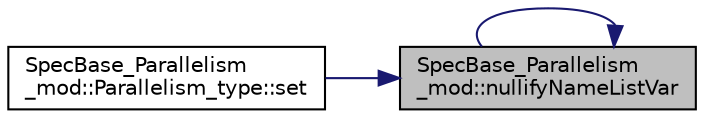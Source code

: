 digraph "SpecBase_Parallelism_mod::nullifyNameListVar"
{
 // LATEX_PDF_SIZE
  edge [fontname="Helvetica",fontsize="10",labelfontname="Helvetica",labelfontsize="10"];
  node [fontname="Helvetica",fontsize="10",shape=record];
  rankdir="RL";
  Node1 [label="SpecBase_Parallelism\l_mod::nullifyNameListVar",height=0.2,width=0.4,color="black", fillcolor="grey75", style="filled", fontcolor="black",tooltip=" "];
  Node1 -> Node1 [dir="back",color="midnightblue",fontsize="10",style="solid",fontname="Helvetica"];
  Node1 -> Node2 [dir="back",color="midnightblue",fontsize="10",style="solid",fontname="Helvetica"];
  Node2 [label="SpecBase_Parallelism\l_mod::Parallelism_type::set",height=0.2,width=0.4,color="black", fillcolor="white", style="filled",URL="$structSpecBase__Parallelism__mod_1_1Parallelism__type.html#afe04863db637b5b40a7bf82a113609b0",tooltip=" "];
}
